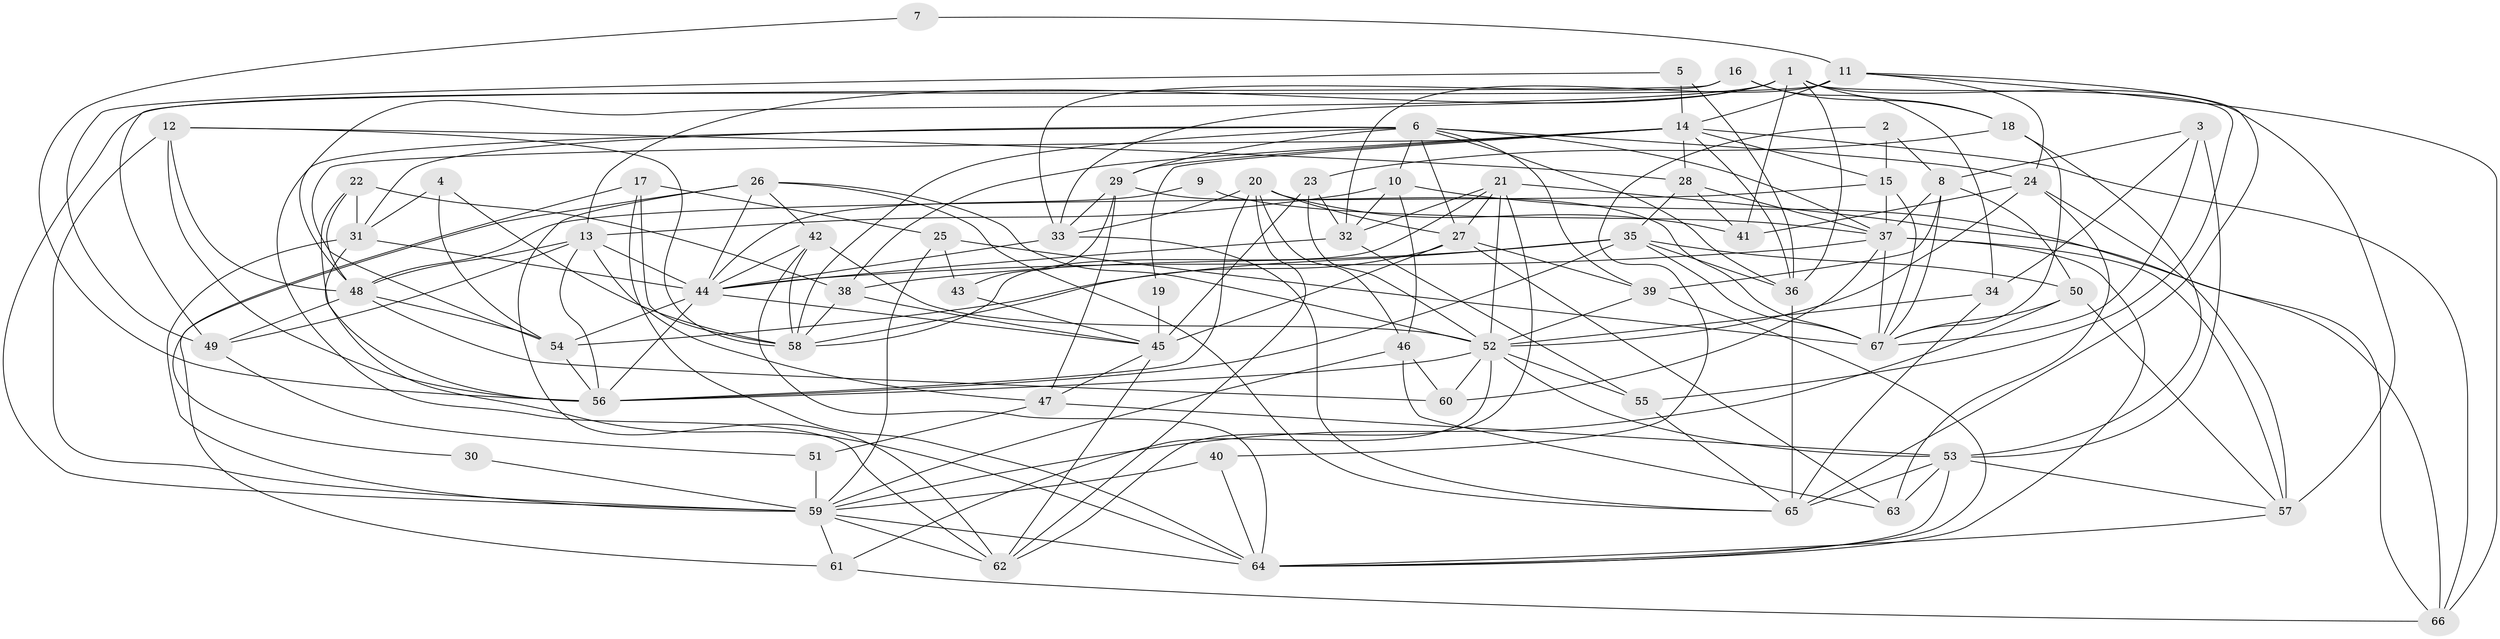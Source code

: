 // original degree distribution, {3: 0.3383458646616541, 5: 0.16541353383458646, 4: 0.2631578947368421, 2: 0.09022556390977443, 6: 0.10526315789473684, 7: 0.022556390977443608, 9: 0.015037593984962405}
// Generated by graph-tools (version 1.1) at 2025/50/03/09/25 03:50:04]
// undirected, 67 vertices, 192 edges
graph export_dot {
graph [start="1"]
  node [color=gray90,style=filled];
  1;
  2;
  3;
  4;
  5;
  6;
  7;
  8;
  9;
  10;
  11;
  12;
  13;
  14;
  15;
  16;
  17;
  18;
  19;
  20;
  21;
  22;
  23;
  24;
  25;
  26;
  27;
  28;
  29;
  30;
  31;
  32;
  33;
  34;
  35;
  36;
  37;
  38;
  39;
  40;
  41;
  42;
  43;
  44;
  45;
  46;
  47;
  48;
  49;
  50;
  51;
  52;
  53;
  54;
  55;
  56;
  57;
  58;
  59;
  60;
  61;
  62;
  63;
  64;
  65;
  66;
  67;
  1 -- 13 [weight=1.0];
  1 -- 18 [weight=1.0];
  1 -- 33 [weight=1.0];
  1 -- 36 [weight=1.0];
  1 -- 41 [weight=1.0];
  1 -- 48 [weight=1.0];
  1 -- 55 [weight=1.0];
  1 -- 57 [weight=1.0];
  2 -- 8 [weight=1.0];
  2 -- 15 [weight=1.0];
  2 -- 40 [weight=1.0];
  3 -- 8 [weight=1.0];
  3 -- 34 [weight=1.0];
  3 -- 53 [weight=1.0];
  3 -- 67 [weight=1.0];
  4 -- 31 [weight=1.0];
  4 -- 54 [weight=1.0];
  4 -- 58 [weight=1.0];
  5 -- 14 [weight=1.0];
  5 -- 36 [weight=1.0];
  5 -- 49 [weight=1.0];
  6 -- 10 [weight=1.0];
  6 -- 24 [weight=1.0];
  6 -- 27 [weight=1.0];
  6 -- 29 [weight=1.0];
  6 -- 31 [weight=1.0];
  6 -- 36 [weight=1.0];
  6 -- 37 [weight=1.0];
  6 -- 39 [weight=1.0];
  6 -- 58 [weight=1.0];
  6 -- 62 [weight=1.0];
  7 -- 11 [weight=1.0];
  7 -- 56 [weight=1.0];
  8 -- 37 [weight=1.0];
  8 -- 39 [weight=1.0];
  8 -- 50 [weight=1.0];
  8 -- 67 [weight=1.0];
  9 -- 37 [weight=1.0];
  9 -- 44 [weight=1.0];
  10 -- 13 [weight=1.0];
  10 -- 32 [weight=1.0];
  10 -- 46 [weight=1.0];
  10 -- 66 [weight=1.0];
  11 -- 14 [weight=1.0];
  11 -- 24 [weight=1.0];
  11 -- 32 [weight=1.0];
  11 -- 59 [weight=1.0];
  11 -- 65 [weight=1.0];
  11 -- 66 [weight=1.0];
  12 -- 28 [weight=1.0];
  12 -- 48 [weight=2.0];
  12 -- 56 [weight=1.0];
  12 -- 58 [weight=1.0];
  12 -- 59 [weight=1.0];
  13 -- 44 [weight=1.0];
  13 -- 47 [weight=1.0];
  13 -- 48 [weight=1.0];
  13 -- 49 [weight=1.0];
  13 -- 56 [weight=1.0];
  14 -- 15 [weight=1.0];
  14 -- 19 [weight=1.0];
  14 -- 28 [weight=1.0];
  14 -- 29 [weight=1.0];
  14 -- 36 [weight=1.0];
  14 -- 38 [weight=1.0];
  14 -- 54 [weight=1.0];
  14 -- 66 [weight=1.0];
  15 -- 37 [weight=1.0];
  15 -- 48 [weight=1.0];
  15 -- 67 [weight=1.0];
  16 -- 18 [weight=1.0];
  16 -- 33 [weight=1.0];
  16 -- 34 [weight=1.0];
  16 -- 49 [weight=1.0];
  17 -- 25 [weight=1.0];
  17 -- 30 [weight=1.0];
  17 -- 58 [weight=1.0];
  17 -- 64 [weight=1.0];
  18 -- 23 [weight=1.0];
  18 -- 53 [weight=1.0];
  18 -- 67 [weight=1.0];
  19 -- 45 [weight=1.0];
  20 -- 27 [weight=1.0];
  20 -- 33 [weight=1.0];
  20 -- 41 [weight=1.0];
  20 -- 46 [weight=1.0];
  20 -- 56 [weight=1.0];
  20 -- 62 [weight=1.0];
  21 -- 27 [weight=1.0];
  21 -- 32 [weight=1.0];
  21 -- 52 [weight=1.0];
  21 -- 58 [weight=1.0];
  21 -- 62 [weight=1.0];
  21 -- 66 [weight=1.0];
  22 -- 31 [weight=1.0];
  22 -- 38 [weight=1.0];
  22 -- 48 [weight=1.0];
  22 -- 56 [weight=1.0];
  23 -- 32 [weight=1.0];
  23 -- 45 [weight=1.0];
  23 -- 52 [weight=1.0];
  24 -- 41 [weight=1.0];
  24 -- 52 [weight=1.0];
  24 -- 57 [weight=1.0];
  24 -- 63 [weight=1.0];
  25 -- 43 [weight=1.0];
  25 -- 59 [weight=1.0];
  25 -- 67 [weight=1.0];
  26 -- 42 [weight=1.0];
  26 -- 44 [weight=1.0];
  26 -- 52 [weight=1.0];
  26 -- 61 [weight=1.0];
  26 -- 62 [weight=1.0];
  26 -- 65 [weight=1.0];
  27 -- 39 [weight=1.0];
  27 -- 45 [weight=1.0];
  27 -- 58 [weight=1.0];
  27 -- 63 [weight=1.0];
  28 -- 35 [weight=1.0];
  28 -- 37 [weight=1.0];
  28 -- 41 [weight=1.0];
  29 -- 33 [weight=1.0];
  29 -- 43 [weight=1.0];
  29 -- 47 [weight=1.0];
  29 -- 67 [weight=1.0];
  30 -- 59 [weight=1.0];
  31 -- 44 [weight=1.0];
  31 -- 59 [weight=1.0];
  31 -- 64 [weight=1.0];
  32 -- 44 [weight=1.0];
  32 -- 55 [weight=1.0];
  33 -- 44 [weight=1.0];
  33 -- 65 [weight=2.0];
  34 -- 52 [weight=1.0];
  34 -- 65 [weight=1.0];
  35 -- 36 [weight=1.0];
  35 -- 38 [weight=1.0];
  35 -- 50 [weight=1.0];
  35 -- 54 [weight=1.0];
  35 -- 56 [weight=1.0];
  35 -- 67 [weight=1.0];
  36 -- 65 [weight=2.0];
  37 -- 44 [weight=1.0];
  37 -- 57 [weight=1.0];
  37 -- 60 [weight=1.0];
  37 -- 64 [weight=1.0];
  37 -- 67 [weight=1.0];
  38 -- 45 [weight=1.0];
  38 -- 58 [weight=1.0];
  39 -- 52 [weight=1.0];
  39 -- 64 [weight=1.0];
  40 -- 59 [weight=1.0];
  40 -- 64 [weight=1.0];
  42 -- 44 [weight=1.0];
  42 -- 52 [weight=1.0];
  42 -- 58 [weight=1.0];
  42 -- 64 [weight=1.0];
  43 -- 45 [weight=1.0];
  44 -- 45 [weight=1.0];
  44 -- 54 [weight=1.0];
  44 -- 56 [weight=1.0];
  45 -- 47 [weight=1.0];
  45 -- 62 [weight=1.0];
  46 -- 59 [weight=1.0];
  46 -- 60 [weight=1.0];
  46 -- 63 [weight=1.0];
  47 -- 51 [weight=1.0];
  47 -- 53 [weight=1.0];
  48 -- 49 [weight=1.0];
  48 -- 54 [weight=1.0];
  48 -- 60 [weight=1.0];
  49 -- 51 [weight=1.0];
  50 -- 57 [weight=1.0];
  50 -- 59 [weight=1.0];
  50 -- 67 [weight=1.0];
  51 -- 59 [weight=1.0];
  52 -- 53 [weight=1.0];
  52 -- 55 [weight=1.0];
  52 -- 56 [weight=1.0];
  52 -- 60 [weight=1.0];
  52 -- 61 [weight=1.0];
  53 -- 57 [weight=1.0];
  53 -- 63 [weight=1.0];
  53 -- 64 [weight=1.0];
  53 -- 65 [weight=1.0];
  54 -- 56 [weight=1.0];
  55 -- 65 [weight=1.0];
  57 -- 64 [weight=1.0];
  59 -- 61 [weight=1.0];
  59 -- 62 [weight=1.0];
  59 -- 64 [weight=1.0];
  61 -- 66 [weight=1.0];
}
